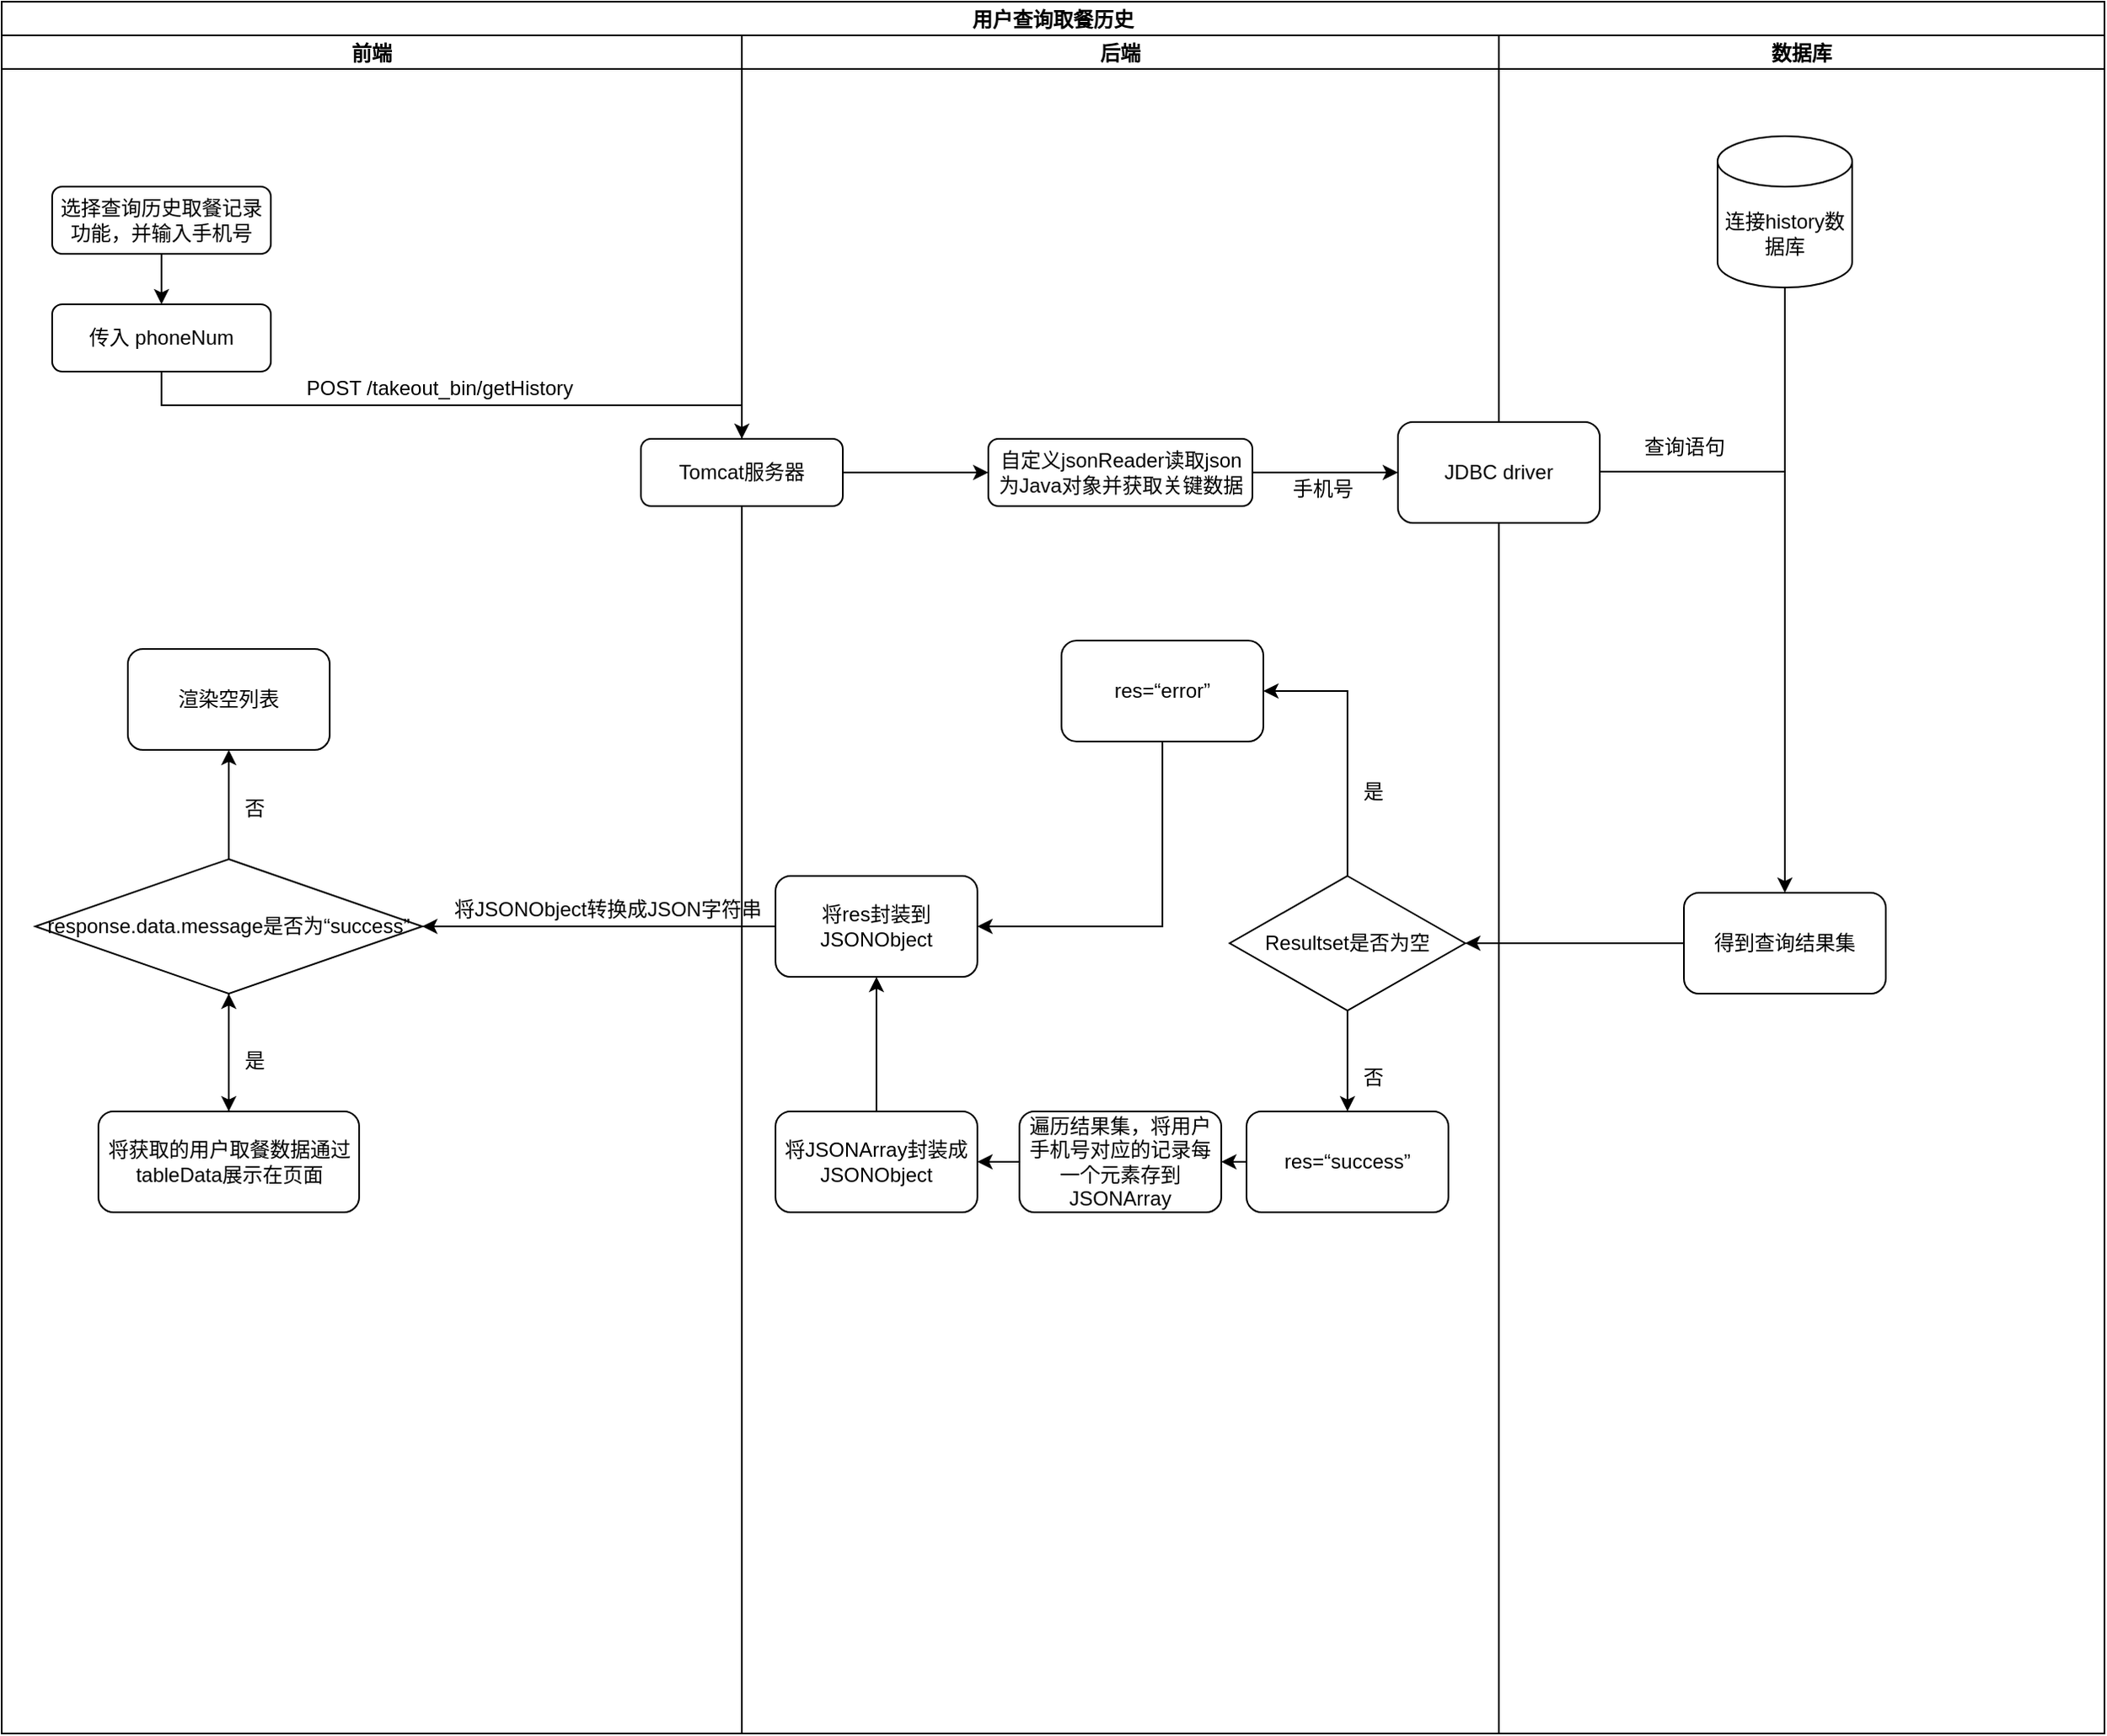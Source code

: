 <mxfile>
    <diagram id="N5UFrJKNy78vIE9knraO" name="第 1 页">
        <mxGraphModel dx="1414" dy="810" grid="0" gridSize="10" guides="1" tooltips="1" connect="1" arrows="1" fold="1" page="0" pageScale="1" pageWidth="827" pageHeight="1169" math="0" shadow="0">
            <root>
                <mxCell id="0"/>
                <mxCell id="1" parent="0"/>
                <mxCell id="0ThIVQodMe8Fe66pffYD-1" value="用户查询取餐历史" style="swimlane;childLayout=stackLayout;resizeParent=1;resizeParentMax=0;startSize=20;" parent="1" vertex="1">
                    <mxGeometry x="210" y="200" width="1250" height="1030" as="geometry"/>
                </mxCell>
                <mxCell id="0ThIVQodMe8Fe66pffYD-5" value="前端" style="swimlane;startSize=20;" parent="0ThIVQodMe8Fe66pffYD-1" vertex="1">
                    <mxGeometry y="20" width="440" height="1010" as="geometry"/>
                </mxCell>
                <mxCell id="0ThIVQodMe8Fe66pffYD-8" value="传入 phoneNum" style="rounded=1;whiteSpace=wrap;html=1;" parent="0ThIVQodMe8Fe66pffYD-5" vertex="1">
                    <mxGeometry x="30" y="160" width="130" height="40" as="geometry"/>
                </mxCell>
                <mxCell id="Guz9CQKoLYnIFQbqwND--5" style="edgeStyle=orthogonalEdgeStyle;rounded=0;orthogonalLoop=1;jettySize=auto;html=1;exitX=0.5;exitY=1;exitDx=0;exitDy=0;entryX=0.5;entryY=0;entryDx=0;entryDy=0;" parent="0ThIVQodMe8Fe66pffYD-5" source="Guz9CQKoLYnIFQbqwND--4" target="0ThIVQodMe8Fe66pffYD-8" edge="1">
                    <mxGeometry relative="1" as="geometry"/>
                </mxCell>
                <mxCell id="Guz9CQKoLYnIFQbqwND--4" value="选择查询历史取餐记录功能，并输入手机号" style="rounded=1;whiteSpace=wrap;html=1;" parent="0ThIVQodMe8Fe66pffYD-5" vertex="1">
                    <mxGeometry x="30" y="90" width="130" height="40" as="geometry"/>
                </mxCell>
                <mxCell id="t042IP7jG-Iy3ZiAsDsc-42" value="" style="edgeStyle=orthogonalEdgeStyle;rounded=0;orthogonalLoop=1;jettySize=auto;html=1;" parent="0ThIVQodMe8Fe66pffYD-5" source="Guz9CQKoLYnIFQbqwND--18" target="t042IP7jG-Iy3ZiAsDsc-37" edge="1">
                    <mxGeometry relative="1" as="geometry"/>
                </mxCell>
                <mxCell id="Guz9CQKoLYnIFQbqwND--18" value="将获取的用户取餐数据通过tableData展示在页面" style="rounded=1;whiteSpace=wrap;html=1;" parent="0ThIVQodMe8Fe66pffYD-5" vertex="1">
                    <mxGeometry x="57.5" y="640" width="155" height="60" as="geometry"/>
                </mxCell>
                <mxCell id="t042IP7jG-Iy3ZiAsDsc-9" value="渲染空列表" style="rounded=1;whiteSpace=wrap;html=1;" parent="0ThIVQodMe8Fe66pffYD-5" vertex="1">
                    <mxGeometry x="75" y="365" width="120" height="60" as="geometry"/>
                </mxCell>
                <mxCell id="t042IP7jG-Iy3ZiAsDsc-33" value="将JSONObject转换成JSON字符串" style="text;html=1;align=center;verticalAlign=middle;resizable=0;points=[];autosize=1;strokeColor=none;fillColor=none;" parent="0ThIVQodMe8Fe66pffYD-5" vertex="1">
                    <mxGeometry x="260" y="510" width="200" height="20" as="geometry"/>
                </mxCell>
                <mxCell id="t042IP7jG-Iy3ZiAsDsc-39" style="edgeStyle=orthogonalEdgeStyle;rounded=0;orthogonalLoop=1;jettySize=auto;html=1;exitX=0.5;exitY=0;exitDx=0;exitDy=0;entryX=0.5;entryY=1;entryDx=0;entryDy=0;" parent="0ThIVQodMe8Fe66pffYD-5" source="t042IP7jG-Iy3ZiAsDsc-37" target="t042IP7jG-Iy3ZiAsDsc-9" edge="1">
                    <mxGeometry relative="1" as="geometry"/>
                </mxCell>
                <mxCell id="t042IP7jG-Iy3ZiAsDsc-41" style="edgeStyle=orthogonalEdgeStyle;rounded=0;orthogonalLoop=1;jettySize=auto;html=1;exitX=0.5;exitY=1;exitDx=0;exitDy=0;entryX=0.5;entryY=0;entryDx=0;entryDy=0;" parent="0ThIVQodMe8Fe66pffYD-5" source="t042IP7jG-Iy3ZiAsDsc-37" target="Guz9CQKoLYnIFQbqwND--18" edge="1">
                    <mxGeometry relative="1" as="geometry"/>
                </mxCell>
                <mxCell id="t042IP7jG-Iy3ZiAsDsc-37" value="response.data.message是否为“success”" style="rhombus;whiteSpace=wrap;html=1;" parent="0ThIVQodMe8Fe66pffYD-5" vertex="1">
                    <mxGeometry x="20" y="490" width="230" height="80" as="geometry"/>
                </mxCell>
                <mxCell id="0ThIVQodMe8Fe66pffYD-25" value="后端" style="swimlane;startSize=20;" parent="0ThIVQodMe8Fe66pffYD-1" vertex="1">
                    <mxGeometry x="440" y="20" width="450" height="1010" as="geometry"/>
                </mxCell>
                <mxCell id="0ThIVQodMe8Fe66pffYD-26" value="自定义jsonReader读取json为Java对象并获取关键数据" style="rounded=1;whiteSpace=wrap;html=1;" parent="0ThIVQodMe8Fe66pffYD-25" vertex="1">
                    <mxGeometry x="146.5" y="240" width="157" height="40" as="geometry"/>
                </mxCell>
                <mxCell id="Guz9CQKoLYnIFQbqwND--3" style="edgeStyle=orthogonalEdgeStyle;rounded=0;orthogonalLoop=1;jettySize=auto;html=1;exitX=1;exitY=0.5;exitDx=0;exitDy=0;entryX=0;entryY=0.5;entryDx=0;entryDy=0;" parent="0ThIVQodMe8Fe66pffYD-25" source="0ThIVQodMe8Fe66pffYD-10" target="0ThIVQodMe8Fe66pffYD-26" edge="1">
                    <mxGeometry relative="1" as="geometry"/>
                </mxCell>
                <mxCell id="0ThIVQodMe8Fe66pffYD-10" value="Tomcat服务器" style="rounded=1;whiteSpace=wrap;html=1;" parent="0ThIVQodMe8Fe66pffYD-25" vertex="1">
                    <mxGeometry x="-60" y="240" width="120" height="40" as="geometry"/>
                </mxCell>
                <mxCell id="Guz9CQKoLYnIFQbqwND--6" value="手机号" style="text;html=1;align=center;verticalAlign=middle;resizable=0;points=[];autosize=1;strokeColor=none;fillColor=none;" parent="0ThIVQodMe8Fe66pffYD-25" vertex="1">
                    <mxGeometry x="320" y="260" width="50" height="20" as="geometry"/>
                </mxCell>
                <mxCell id="t042IP7jG-Iy3ZiAsDsc-36" style="edgeStyle=orthogonalEdgeStyle;rounded=0;orthogonalLoop=1;jettySize=auto;html=1;exitX=0.5;exitY=0;exitDx=0;exitDy=0;entryX=0.5;entryY=1;entryDx=0;entryDy=0;" parent="0ThIVQodMe8Fe66pffYD-25" source="Guz9CQKoLYnIFQbqwND--22" target="t042IP7jG-Iy3ZiAsDsc-34" edge="1">
                    <mxGeometry relative="1" as="geometry"/>
                </mxCell>
                <mxCell id="Guz9CQKoLYnIFQbqwND--22" value="将JSONArray封装成JSONObject" style="rounded=1;whiteSpace=wrap;html=1;" parent="0ThIVQodMe8Fe66pffYD-25" vertex="1">
                    <mxGeometry x="20" y="640" width="120" height="60" as="geometry"/>
                </mxCell>
                <mxCell id="t042IP7jG-Iy3ZiAsDsc-26" style="edgeStyle=orthogonalEdgeStyle;rounded=0;orthogonalLoop=1;jettySize=auto;html=1;exitX=0.5;exitY=1;exitDx=0;exitDy=0;" parent="0ThIVQodMe8Fe66pffYD-25" source="t042IP7jG-Iy3ZiAsDsc-2" target="t042IP7jG-Iy3ZiAsDsc-25" edge="1">
                    <mxGeometry relative="1" as="geometry"/>
                </mxCell>
                <mxCell id="t042IP7jG-Iy3ZiAsDsc-28" style="edgeStyle=orthogonalEdgeStyle;rounded=0;orthogonalLoop=1;jettySize=auto;html=1;exitX=0.5;exitY=0;exitDx=0;exitDy=0;entryX=1;entryY=0.5;entryDx=0;entryDy=0;" parent="0ThIVQodMe8Fe66pffYD-25" source="t042IP7jG-Iy3ZiAsDsc-2" target="t042IP7jG-Iy3ZiAsDsc-24" edge="1">
                    <mxGeometry relative="1" as="geometry"/>
                </mxCell>
                <mxCell id="t042IP7jG-Iy3ZiAsDsc-2" value="Resultset是否为空" style="rhombus;whiteSpace=wrap;html=1;" parent="0ThIVQodMe8Fe66pffYD-25" vertex="1">
                    <mxGeometry x="290" y="500" width="140" height="80" as="geometry"/>
                </mxCell>
                <mxCell id="t042IP7jG-Iy3ZiAsDsc-15" style="edgeStyle=orthogonalEdgeStyle;rounded=0;orthogonalLoop=1;jettySize=auto;html=1;exitX=0;exitY=0.5;exitDx=0;exitDy=0;entryX=1;entryY=0.5;entryDx=0;entryDy=0;" parent="0ThIVQodMe8Fe66pffYD-25" source="t042IP7jG-Iy3ZiAsDsc-11" target="Guz9CQKoLYnIFQbqwND--22" edge="1">
                    <mxGeometry relative="1" as="geometry"/>
                </mxCell>
                <mxCell id="t042IP7jG-Iy3ZiAsDsc-11" value="遍历结果集，将用户手机号对应的记录每一个元素存到JSONArray" style="rounded=1;whiteSpace=wrap;html=1;" parent="0ThIVQodMe8Fe66pffYD-25" vertex="1">
                    <mxGeometry x="165" y="640" width="120" height="60" as="geometry"/>
                </mxCell>
                <mxCell id="t042IP7jG-Iy3ZiAsDsc-8" value="否" style="text;html=1;align=center;verticalAlign=middle;resizable=0;points=[];autosize=1;strokeColor=none;fillColor=none;" parent="0ThIVQodMe8Fe66pffYD-25" vertex="1">
                    <mxGeometry x="360" y="610" width="30" height="20" as="geometry"/>
                </mxCell>
                <mxCell id="t042IP7jG-Iy3ZiAsDsc-7" value="是" style="text;html=1;align=center;verticalAlign=middle;resizable=0;points=[];autosize=1;strokeColor=none;fillColor=none;" parent="0ThIVQodMe8Fe66pffYD-25" vertex="1">
                    <mxGeometry x="360" y="440" width="30" height="20" as="geometry"/>
                </mxCell>
                <mxCell id="t042IP7jG-Iy3ZiAsDsc-35" style="edgeStyle=orthogonalEdgeStyle;rounded=0;orthogonalLoop=1;jettySize=auto;html=1;exitX=0.5;exitY=1;exitDx=0;exitDy=0;entryX=1;entryY=0.5;entryDx=0;entryDy=0;" parent="0ThIVQodMe8Fe66pffYD-25" source="t042IP7jG-Iy3ZiAsDsc-24" target="t042IP7jG-Iy3ZiAsDsc-34" edge="1">
                    <mxGeometry relative="1" as="geometry"/>
                </mxCell>
                <mxCell id="t042IP7jG-Iy3ZiAsDsc-24" value="res=“error”" style="rounded=1;whiteSpace=wrap;html=1;" parent="0ThIVQodMe8Fe66pffYD-25" vertex="1">
                    <mxGeometry x="190" y="360" width="120" height="60" as="geometry"/>
                </mxCell>
                <mxCell id="t042IP7jG-Iy3ZiAsDsc-27" style="edgeStyle=orthogonalEdgeStyle;rounded=0;orthogonalLoop=1;jettySize=auto;html=1;exitX=0;exitY=0.5;exitDx=0;exitDy=0;entryX=1;entryY=0.5;entryDx=0;entryDy=0;" parent="0ThIVQodMe8Fe66pffYD-25" source="t042IP7jG-Iy3ZiAsDsc-25" target="t042IP7jG-Iy3ZiAsDsc-11" edge="1">
                    <mxGeometry relative="1" as="geometry"/>
                </mxCell>
                <mxCell id="t042IP7jG-Iy3ZiAsDsc-25" value="res=“success”" style="rounded=1;whiteSpace=wrap;html=1;" parent="0ThIVQodMe8Fe66pffYD-25" vertex="1">
                    <mxGeometry x="300" y="640" width="120" height="60" as="geometry"/>
                </mxCell>
                <mxCell id="t042IP7jG-Iy3ZiAsDsc-34" value="将res封装到JSONObject" style="rounded=1;whiteSpace=wrap;html=1;" parent="0ThIVQodMe8Fe66pffYD-25" vertex="1">
                    <mxGeometry x="20" y="500" width="120" height="60" as="geometry"/>
                </mxCell>
                <mxCell id="0ThIVQodMe8Fe66pffYD-32" value="数据库" style="swimlane;startSize=20;" parent="0ThIVQodMe8Fe66pffYD-1" vertex="1">
                    <mxGeometry x="890" y="20" width="360" height="1010" as="geometry"/>
                </mxCell>
                <mxCell id="0ThIVQodMe8Fe66pffYD-33" style="edgeStyle=orthogonalEdgeStyle;rounded=0;orthogonalLoop=1;jettySize=auto;html=1;exitX=0.5;exitY=1;exitDx=0;exitDy=0;" parent="0ThIVQodMe8Fe66pffYD-32" target="0ThIVQodMe8Fe66pffYD-35" edge="1">
                    <mxGeometry relative="1" as="geometry">
                        <Array as="points">
                            <mxPoint x="170" y="370"/>
                            <mxPoint x="170" y="370"/>
                        </Array>
                        <mxPoint x="170" y="150" as="sourcePoint"/>
                    </mxGeometry>
                </mxCell>
                <mxCell id="0ThIVQodMe8Fe66pffYD-35" value="得到查询结果集" style="rounded=1;whiteSpace=wrap;html=1;" parent="0ThIVQodMe8Fe66pffYD-32" vertex="1">
                    <mxGeometry x="110" y="510" width="120" height="60" as="geometry"/>
                </mxCell>
                <mxCell id="0ThIVQodMe8Fe66pffYD-36" value="" style="endArrow=none;html=1;rounded=0;" parent="0ThIVQodMe8Fe66pffYD-32" edge="1">
                    <mxGeometry width="50" height="50" relative="1" as="geometry">
                        <mxPoint x="60" y="259.5" as="sourcePoint"/>
                        <mxPoint x="170" y="259.5" as="targetPoint"/>
                        <Array as="points">
                            <mxPoint x="120" y="259.5"/>
                        </Array>
                    </mxGeometry>
                </mxCell>
                <mxCell id="0ThIVQodMe8Fe66pffYD-37" value="查询语句" style="text;html=1;align=center;verticalAlign=middle;resizable=0;points=[];autosize=1;strokeColor=none;fillColor=none;" parent="0ThIVQodMe8Fe66pffYD-32" vertex="1">
                    <mxGeometry x="80" y="235" width="60" height="20" as="geometry"/>
                </mxCell>
                <mxCell id="0ThIVQodMe8Fe66pffYD-38" value="JDBC driver" style="rounded=1;whiteSpace=wrap;html=1;" parent="0ThIVQodMe8Fe66pffYD-32" vertex="1">
                    <mxGeometry x="-60" y="230" width="120" height="60" as="geometry"/>
                </mxCell>
                <mxCell id="Guz9CQKoLYnIFQbqwND--25" value="&lt;span&gt;连接history数据库&lt;/span&gt;" style="shape=cylinder3;whiteSpace=wrap;html=1;boundedLbl=1;backgroundOutline=1;size=15;" parent="0ThIVQodMe8Fe66pffYD-32" vertex="1">
                    <mxGeometry x="130" y="60" width="80" height="90" as="geometry"/>
                </mxCell>
                <mxCell id="0ThIVQodMe8Fe66pffYD-40" style="edgeStyle=orthogonalEdgeStyle;rounded=0;orthogonalLoop=1;jettySize=auto;html=1;" parent="0ThIVQodMe8Fe66pffYD-1" source="0ThIVQodMe8Fe66pffYD-26" target="0ThIVQodMe8Fe66pffYD-38" edge="1">
                    <mxGeometry relative="1" as="geometry"/>
                </mxCell>
                <mxCell id="0ThIVQodMe8Fe66pffYD-7" style="edgeStyle=orthogonalEdgeStyle;rounded=0;orthogonalLoop=1;jettySize=auto;html=1;exitX=0.5;exitY=1;exitDx=0;exitDy=0;entryX=0.5;entryY=0;entryDx=0;entryDy=0;" parent="0ThIVQodMe8Fe66pffYD-1" source="0ThIVQodMe8Fe66pffYD-8" target="0ThIVQodMe8Fe66pffYD-10" edge="1">
                    <mxGeometry relative="1" as="geometry"/>
                </mxCell>
                <mxCell id="Guz9CQKoLYnIFQbqwND--26" style="edgeStyle=orthogonalEdgeStyle;rounded=0;orthogonalLoop=1;jettySize=auto;html=1;exitX=0;exitY=0.5;exitDx=0;exitDy=0;entryX=1;entryY=0.5;entryDx=0;entryDy=0;" parent="0ThIVQodMe8Fe66pffYD-1" source="0ThIVQodMe8Fe66pffYD-35" target="t042IP7jG-Iy3ZiAsDsc-2" edge="1">
                    <mxGeometry relative="1" as="geometry"/>
                </mxCell>
                <mxCell id="t042IP7jG-Iy3ZiAsDsc-38" style="edgeStyle=orthogonalEdgeStyle;rounded=0;orthogonalLoop=1;jettySize=auto;html=1;exitX=0;exitY=0.5;exitDx=0;exitDy=0;entryX=1;entryY=0.5;entryDx=0;entryDy=0;" parent="0ThIVQodMe8Fe66pffYD-1" source="t042IP7jG-Iy3ZiAsDsc-34" target="t042IP7jG-Iy3ZiAsDsc-37" edge="1">
                    <mxGeometry relative="1" as="geometry"/>
                </mxCell>
                <mxCell id="t042IP7jG-Iy3ZiAsDsc-14" style="edgeStyle=orthogonalEdgeStyle;rounded=0;orthogonalLoop=1;jettySize=auto;html=1;exitX=0;exitY=0.5;exitDx=0;exitDy=0;" parent="1" edge="1">
                    <mxGeometry relative="1" as="geometry">
                        <mxPoint x="490" y="610.429" as="targetPoint"/>
                        <mxPoint x="490" y="610.0" as="sourcePoint"/>
                    </mxGeometry>
                </mxCell>
                <mxCell id="t042IP7jG-Iy3ZiAsDsc-40" value="否" style="text;html=1;align=center;verticalAlign=middle;resizable=0;points=[];autosize=1;strokeColor=none;fillColor=none;" parent="1" vertex="1">
                    <mxGeometry x="345" y="670" width="30" height="20" as="geometry"/>
                </mxCell>
                <mxCell id="t042IP7jG-Iy3ZiAsDsc-43" value="是" style="text;html=1;align=center;verticalAlign=middle;resizable=0;points=[];autosize=1;strokeColor=none;fillColor=none;" parent="1" vertex="1">
                    <mxGeometry x="345" y="820" width="30" height="20" as="geometry"/>
                </mxCell>
                <mxCell id="3" value="POST /takeout_bin/getHistory" style="text;html=1;align=center;verticalAlign=middle;resizable=0;points=[];autosize=1;strokeColor=none;fillColor=none;" vertex="1" parent="1">
                    <mxGeometry x="385" y="420" width="170" height="20" as="geometry"/>
                </mxCell>
            </root>
        </mxGraphModel>
    </diagram>
</mxfile>